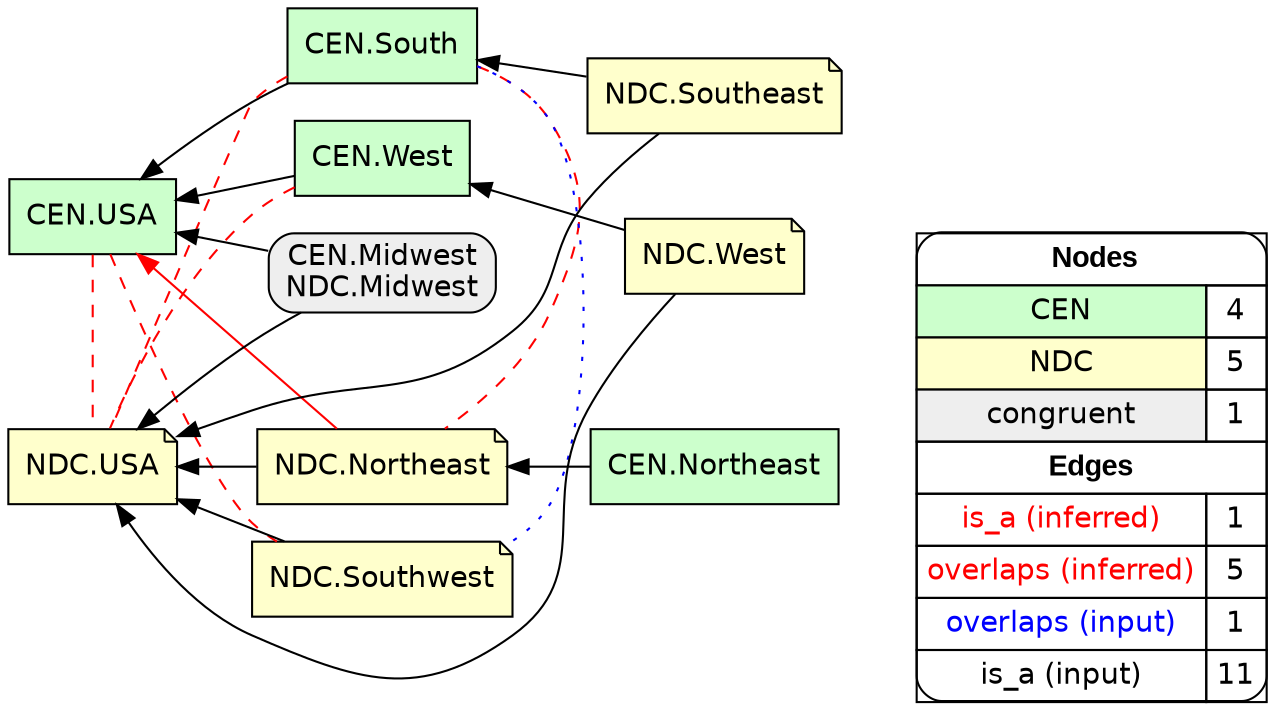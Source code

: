 digraph{
rankdir=RL
node[shape=box style=filled fillcolor="#CCFFCC" fontname="helvetica"] 
"CEN.South"
"CEN.USA"
"CEN.West"
"CEN.Northeast"
node[shape=note style=filled fillcolor="#FFFFCC" fontname="helvetica"] 
"NDC.Northeast"
"NDC.Southwest"
"NDC.Southeast"
"NDC.USA"
"NDC.West"
node[shape=box style="filled,rounded" fillcolor="#EEEEEE" fontname="helvetica"] 
"CEN.Midwest\nNDC.Midwest"
edge[arrowhead=normal style=solid color="#FF0000" constraint=true penwidth=1]
"NDC.Northeast" -> "CEN.USA"
edge[arrowhead=normal style=dotted color="#000000" constraint=true penwidth=1]
edge[arrowhead=none style=dashed color="#FF0000" constraint=false penwidth=1]
"CEN.South" -> "NDC.USA"
"CEN.West" -> "NDC.USA"
"CEN.South" -> "NDC.Northeast"
"CEN.USA" -> "NDC.USA"
"CEN.USA" -> "NDC.Southwest"
edge[arrowhead=none style=dotted color="#0000FF" constraint=false penwidth=1]
"CEN.South" -> "NDC.Southwest"
edge[arrowhead=normal style=solid color="#000000" constraint=true penwidth=1]
"NDC.Southeast" -> "CEN.South"
"NDC.West" -> "NDC.USA"
"NDC.Southwest" -> "NDC.USA"
"NDC.Southeast" -> "NDC.USA"
"CEN.Northeast" -> "NDC.Northeast"
"CEN.South" -> "CEN.USA"
"CEN.Midwest\nNDC.Midwest" -> "CEN.USA"
"CEN.West" -> "CEN.USA"
"CEN.Midwest\nNDC.Midwest" -> "NDC.USA"
"NDC.West" -> "CEN.West"
"NDC.Northeast" -> "NDC.USA"
node[shape=box] 
{rank=source Legend [fillcolor= white margin=0 label=< 
 <TABLE BORDER="0" CELLBORDER="1" CELLSPACING="0" CELLPADDING="4"> 
<TR> <TD COLSPAN="2"><font face="Arial Black"> Nodes</font></TD> </TR> 
<TR> 
 <TD bgcolor="#CCFFCC" fontname="helvetica">CEN</TD> 
 <TD>4</TD> 
 </TR> 
<TR> 
 <TD bgcolor="#FFFFCC" fontname="helvetica">NDC</TD> 
 <TD>5</TD> 
 </TR> 
<TR> 
 <TD bgcolor="#EEEEEE" fontname="helvetica">congruent</TD> 
 <TD>1</TD> 
 </TR> 
<TR> <TD COLSPAN="2"><font face = "Arial Black"> Edges </font></TD> </TR> 
<TR> 
 <TD><font color ="#FF0000">is_a (inferred)</font></TD><TD>1</TD>
</TR>
<TR> 
 <TD><font color ="#FF0000">overlaps (inferred)</font></TD><TD>5</TD>
</TR>
<TR> 
 <TD><font color ="#0000FF">overlaps (input)</font></TD><TD>1</TD>
</TR>
<TR> 
 <TD><font color ="#000000">is_a (input)</font></TD><TD>11</TD>
</TR>
</TABLE> 
 >] } 
}